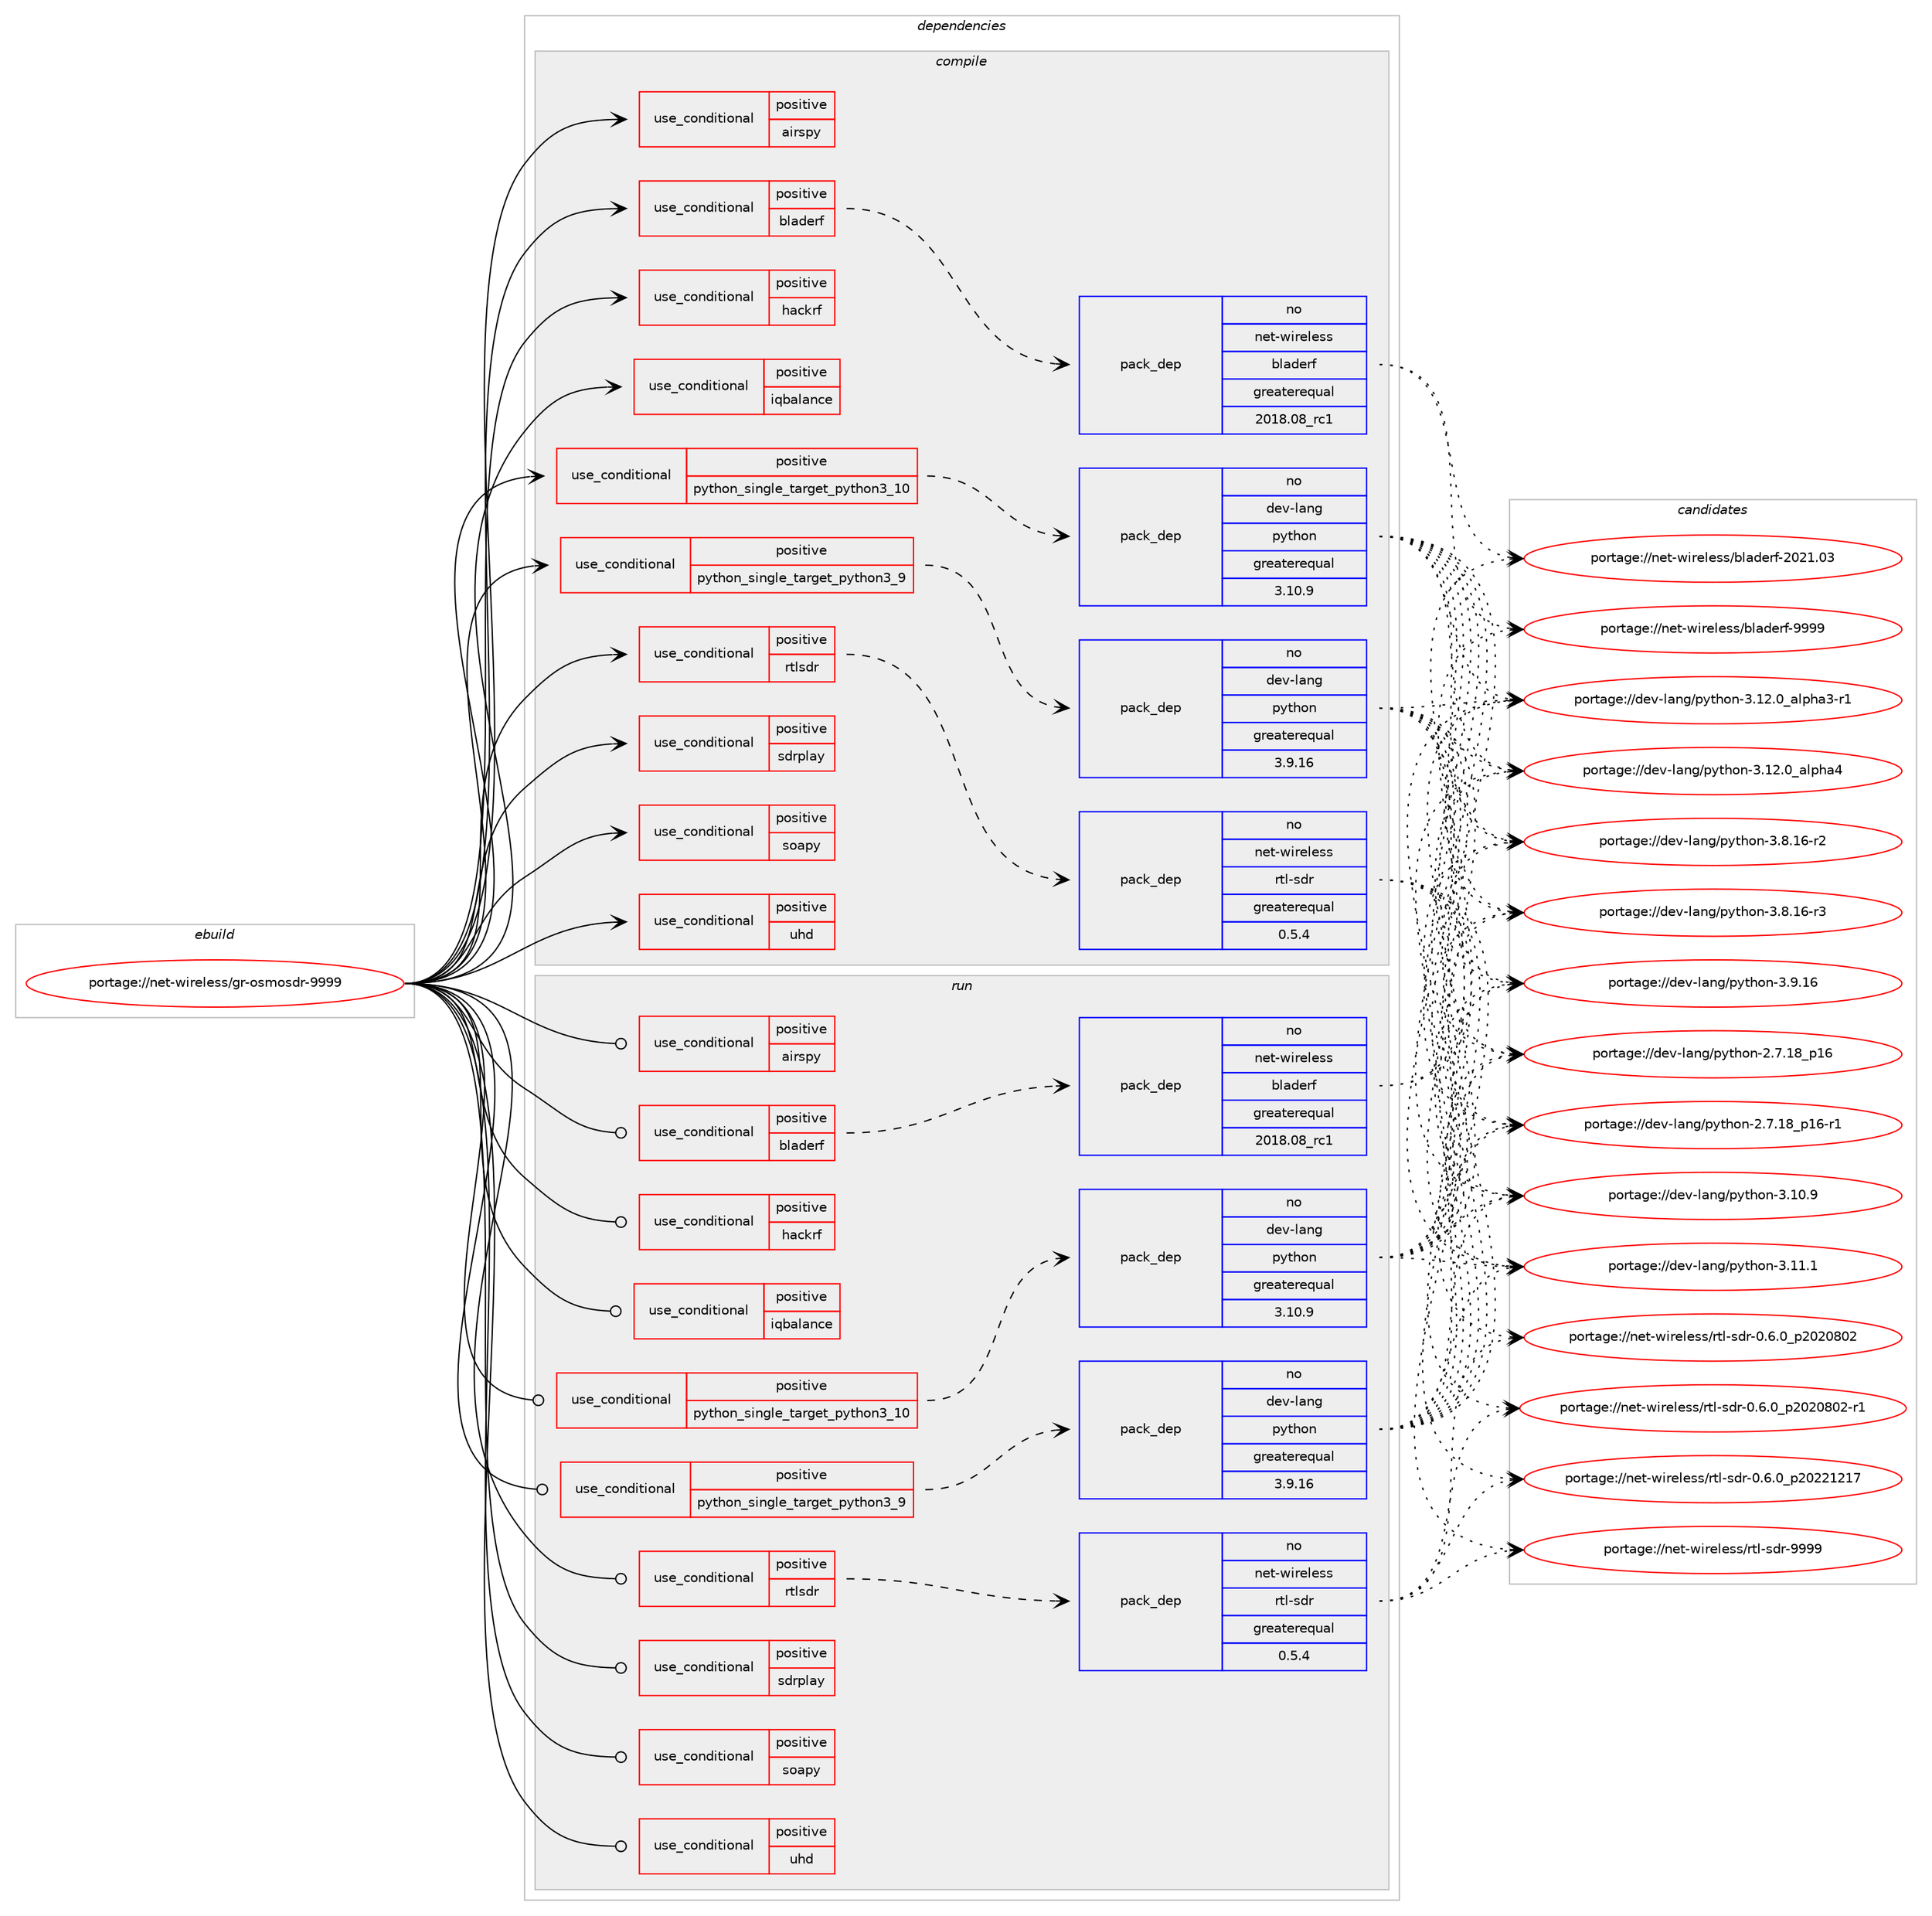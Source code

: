 digraph prolog {

# *************
# Graph options
# *************

newrank=true;
concentrate=true;
compound=true;
graph [rankdir=LR,fontname=Helvetica,fontsize=10,ranksep=1.5];#, ranksep=2.5, nodesep=0.2];
edge  [arrowhead=vee];
node  [fontname=Helvetica,fontsize=10];

# **********
# The ebuild
# **********

subgraph cluster_leftcol {
color=gray;
rank=same;
label=<<i>ebuild</i>>;
id [label="portage://net-wireless/gr-osmosdr-9999", color=red, width=4, href="../net-wireless/gr-osmosdr-9999.svg"];
}

# ****************
# The dependencies
# ****************

subgraph cluster_midcol {
color=gray;
label=<<i>dependencies</i>>;
subgraph cluster_compile {
fillcolor="#eeeeee";
style=filled;
label=<<i>compile</i>>;
subgraph cond874 {
dependency1453 [label=<<TABLE BORDER="0" CELLBORDER="1" CELLSPACING="0" CELLPADDING="4"><TR><TD ROWSPAN="3" CELLPADDING="10">use_conditional</TD></TR><TR><TD>positive</TD></TR><TR><TD>airspy</TD></TR></TABLE>>, shape=none, color=red];
# *** BEGIN UNKNOWN DEPENDENCY TYPE (TODO) ***
# dependency1453 -> package_dependency(portage://net-wireless/gr-osmosdr-9999,install,no,net-wireless,airspy,none,[,,],[],[])
# *** END UNKNOWN DEPENDENCY TYPE (TODO) ***

}
id:e -> dependency1453:w [weight=20,style="solid",arrowhead="vee"];
subgraph cond875 {
dependency1454 [label=<<TABLE BORDER="0" CELLBORDER="1" CELLSPACING="0" CELLPADDING="4"><TR><TD ROWSPAN="3" CELLPADDING="10">use_conditional</TD></TR><TR><TD>positive</TD></TR><TR><TD>bladerf</TD></TR></TABLE>>, shape=none, color=red];
subgraph pack548 {
dependency1455 [label=<<TABLE BORDER="0" CELLBORDER="1" CELLSPACING="0" CELLPADDING="4" WIDTH="220"><TR><TD ROWSPAN="6" CELLPADDING="30">pack_dep</TD></TR><TR><TD WIDTH="110">no</TD></TR><TR><TD>net-wireless</TD></TR><TR><TD>bladerf</TD></TR><TR><TD>greaterequal</TD></TR><TR><TD>2018.08_rc1</TD></TR></TABLE>>, shape=none, color=blue];
}
dependency1454:e -> dependency1455:w [weight=20,style="dashed",arrowhead="vee"];
}
id:e -> dependency1454:w [weight=20,style="solid",arrowhead="vee"];
subgraph cond876 {
dependency1456 [label=<<TABLE BORDER="0" CELLBORDER="1" CELLSPACING="0" CELLPADDING="4"><TR><TD ROWSPAN="3" CELLPADDING="10">use_conditional</TD></TR><TR><TD>positive</TD></TR><TR><TD>hackrf</TD></TR></TABLE>>, shape=none, color=red];
# *** BEGIN UNKNOWN DEPENDENCY TYPE (TODO) ***
# dependency1456 -> package_dependency(portage://net-wireless/gr-osmosdr-9999,install,no,net-libs,libhackrf,none,[,,],any_same_slot,[])
# *** END UNKNOWN DEPENDENCY TYPE (TODO) ***

}
id:e -> dependency1456:w [weight=20,style="solid",arrowhead="vee"];
subgraph cond877 {
dependency1457 [label=<<TABLE BORDER="0" CELLBORDER="1" CELLSPACING="0" CELLPADDING="4"><TR><TD ROWSPAN="3" CELLPADDING="10">use_conditional</TD></TR><TR><TD>positive</TD></TR><TR><TD>iqbalance</TD></TR></TABLE>>, shape=none, color=red];
# *** BEGIN UNKNOWN DEPENDENCY TYPE (TODO) ***
# dependency1457 -> package_dependency(portage://net-wireless/gr-osmosdr-9999,install,no,net-wireless,gr-iqbal,none,[,,],any_same_slot,[use(optenable(python_single_target_python3_9),negative),use(optenable(python_single_target_python3_10),negative)])
# *** END UNKNOWN DEPENDENCY TYPE (TODO) ***

}
id:e -> dependency1457:w [weight=20,style="solid",arrowhead="vee"];
subgraph cond878 {
dependency1458 [label=<<TABLE BORDER="0" CELLBORDER="1" CELLSPACING="0" CELLPADDING="4"><TR><TD ROWSPAN="3" CELLPADDING="10">use_conditional</TD></TR><TR><TD>positive</TD></TR><TR><TD>python_single_target_python3_10</TD></TR></TABLE>>, shape=none, color=red];
subgraph pack549 {
dependency1459 [label=<<TABLE BORDER="0" CELLBORDER="1" CELLSPACING="0" CELLPADDING="4" WIDTH="220"><TR><TD ROWSPAN="6" CELLPADDING="30">pack_dep</TD></TR><TR><TD WIDTH="110">no</TD></TR><TR><TD>dev-lang</TD></TR><TR><TD>python</TD></TR><TR><TD>greaterequal</TD></TR><TR><TD>3.10.9</TD></TR></TABLE>>, shape=none, color=blue];
}
dependency1458:e -> dependency1459:w [weight=20,style="dashed",arrowhead="vee"];
}
id:e -> dependency1458:w [weight=20,style="solid",arrowhead="vee"];
subgraph cond879 {
dependency1460 [label=<<TABLE BORDER="0" CELLBORDER="1" CELLSPACING="0" CELLPADDING="4"><TR><TD ROWSPAN="3" CELLPADDING="10">use_conditional</TD></TR><TR><TD>positive</TD></TR><TR><TD>python_single_target_python3_9</TD></TR></TABLE>>, shape=none, color=red];
subgraph pack550 {
dependency1461 [label=<<TABLE BORDER="0" CELLBORDER="1" CELLSPACING="0" CELLPADDING="4" WIDTH="220"><TR><TD ROWSPAN="6" CELLPADDING="30">pack_dep</TD></TR><TR><TD WIDTH="110">no</TD></TR><TR><TD>dev-lang</TD></TR><TR><TD>python</TD></TR><TR><TD>greaterequal</TD></TR><TR><TD>3.9.16</TD></TR></TABLE>>, shape=none, color=blue];
}
dependency1460:e -> dependency1461:w [weight=20,style="dashed",arrowhead="vee"];
}
id:e -> dependency1460:w [weight=20,style="solid",arrowhead="vee"];
subgraph cond880 {
dependency1462 [label=<<TABLE BORDER="0" CELLBORDER="1" CELLSPACING="0" CELLPADDING="4"><TR><TD ROWSPAN="3" CELLPADDING="10">use_conditional</TD></TR><TR><TD>positive</TD></TR><TR><TD>rtlsdr</TD></TR></TABLE>>, shape=none, color=red];
subgraph pack551 {
dependency1463 [label=<<TABLE BORDER="0" CELLBORDER="1" CELLSPACING="0" CELLPADDING="4" WIDTH="220"><TR><TD ROWSPAN="6" CELLPADDING="30">pack_dep</TD></TR><TR><TD WIDTH="110">no</TD></TR><TR><TD>net-wireless</TD></TR><TR><TD>rtl-sdr</TD></TR><TR><TD>greaterequal</TD></TR><TR><TD>0.5.4</TD></TR></TABLE>>, shape=none, color=blue];
}
dependency1462:e -> dependency1463:w [weight=20,style="dashed",arrowhead="vee"];
}
id:e -> dependency1462:w [weight=20,style="solid",arrowhead="vee"];
subgraph cond881 {
dependency1464 [label=<<TABLE BORDER="0" CELLBORDER="1" CELLSPACING="0" CELLPADDING="4"><TR><TD ROWSPAN="3" CELLPADDING="10">use_conditional</TD></TR><TR><TD>positive</TD></TR><TR><TD>sdrplay</TD></TR></TABLE>>, shape=none, color=red];
# *** BEGIN UNKNOWN DEPENDENCY TYPE (TODO) ***
# dependency1464 -> package_dependency(portage://net-wireless/gr-osmosdr-9999,install,no,net-wireless,sdrplay,none,[,,],[],[])
# *** END UNKNOWN DEPENDENCY TYPE (TODO) ***

}
id:e -> dependency1464:w [weight=20,style="solid",arrowhead="vee"];
subgraph cond882 {
dependency1465 [label=<<TABLE BORDER="0" CELLBORDER="1" CELLSPACING="0" CELLPADDING="4"><TR><TD ROWSPAN="3" CELLPADDING="10">use_conditional</TD></TR><TR><TD>positive</TD></TR><TR><TD>soapy</TD></TR></TABLE>>, shape=none, color=red];
# *** BEGIN UNKNOWN DEPENDENCY TYPE (TODO) ***
# dependency1465 -> package_dependency(portage://net-wireless/gr-osmosdr-9999,install,no,net-wireless,soapysdr,none,[,,],any_same_slot,[])
# *** END UNKNOWN DEPENDENCY TYPE (TODO) ***

}
id:e -> dependency1465:w [weight=20,style="solid",arrowhead="vee"];
subgraph cond883 {
dependency1466 [label=<<TABLE BORDER="0" CELLBORDER="1" CELLSPACING="0" CELLPADDING="4"><TR><TD ROWSPAN="3" CELLPADDING="10">use_conditional</TD></TR><TR><TD>positive</TD></TR><TR><TD>uhd</TD></TR></TABLE>>, shape=none, color=red];
# *** BEGIN UNKNOWN DEPENDENCY TYPE (TODO) ***
# dependency1466 -> package_dependency(portage://net-wireless/gr-osmosdr-9999,install,no,net-wireless,uhd,none,[,,],any_same_slot,[use(optenable(python_single_target_python3_9),negative),use(optenable(python_single_target_python3_10),negative)])
# *** END UNKNOWN DEPENDENCY TYPE (TODO) ***

}
id:e -> dependency1466:w [weight=20,style="solid",arrowhead="vee"];
# *** BEGIN UNKNOWN DEPENDENCY TYPE (TODO) ***
# id -> package_dependency(portage://net-wireless/gr-osmosdr-9999,install,no,dev-libs,boost,none,[,,],any_same_slot,[])
# *** END UNKNOWN DEPENDENCY TYPE (TODO) ***

# *** BEGIN UNKNOWN DEPENDENCY TYPE (TODO) ***
# id -> package_dependency(portage://net-wireless/gr-osmosdr-9999,install,no,net-wireless,gnuradio,none,[,,],[slot(0),equal],[use(optenable(python_single_target_python3_9),negative),use(optenable(python_single_target_python3_10),negative)])
# *** END UNKNOWN DEPENDENCY TYPE (TODO) ***

# *** BEGIN UNKNOWN DEPENDENCY TYPE (TODO) ***
# id -> package_dependency(portage://net-wireless/gr-osmosdr-9999,install,no,sci-libs,volk,none,[,,],any_same_slot,[])
# *** END UNKNOWN DEPENDENCY TYPE (TODO) ***

}
subgraph cluster_compileandrun {
fillcolor="#eeeeee";
style=filled;
label=<<i>compile and run</i>>;
}
subgraph cluster_run {
fillcolor="#eeeeee";
style=filled;
label=<<i>run</i>>;
subgraph cond884 {
dependency1467 [label=<<TABLE BORDER="0" CELLBORDER="1" CELLSPACING="0" CELLPADDING="4"><TR><TD ROWSPAN="3" CELLPADDING="10">use_conditional</TD></TR><TR><TD>positive</TD></TR><TR><TD>airspy</TD></TR></TABLE>>, shape=none, color=red];
# *** BEGIN UNKNOWN DEPENDENCY TYPE (TODO) ***
# dependency1467 -> package_dependency(portage://net-wireless/gr-osmosdr-9999,run,no,net-wireless,airspy,none,[,,],[],[])
# *** END UNKNOWN DEPENDENCY TYPE (TODO) ***

}
id:e -> dependency1467:w [weight=20,style="solid",arrowhead="odot"];
subgraph cond885 {
dependency1468 [label=<<TABLE BORDER="0" CELLBORDER="1" CELLSPACING="0" CELLPADDING="4"><TR><TD ROWSPAN="3" CELLPADDING="10">use_conditional</TD></TR><TR><TD>positive</TD></TR><TR><TD>bladerf</TD></TR></TABLE>>, shape=none, color=red];
subgraph pack552 {
dependency1469 [label=<<TABLE BORDER="0" CELLBORDER="1" CELLSPACING="0" CELLPADDING="4" WIDTH="220"><TR><TD ROWSPAN="6" CELLPADDING="30">pack_dep</TD></TR><TR><TD WIDTH="110">no</TD></TR><TR><TD>net-wireless</TD></TR><TR><TD>bladerf</TD></TR><TR><TD>greaterequal</TD></TR><TR><TD>2018.08_rc1</TD></TR></TABLE>>, shape=none, color=blue];
}
dependency1468:e -> dependency1469:w [weight=20,style="dashed",arrowhead="vee"];
}
id:e -> dependency1468:w [weight=20,style="solid",arrowhead="odot"];
subgraph cond886 {
dependency1470 [label=<<TABLE BORDER="0" CELLBORDER="1" CELLSPACING="0" CELLPADDING="4"><TR><TD ROWSPAN="3" CELLPADDING="10">use_conditional</TD></TR><TR><TD>positive</TD></TR><TR><TD>hackrf</TD></TR></TABLE>>, shape=none, color=red];
# *** BEGIN UNKNOWN DEPENDENCY TYPE (TODO) ***
# dependency1470 -> package_dependency(portage://net-wireless/gr-osmosdr-9999,run,no,net-libs,libhackrf,none,[,,],any_same_slot,[])
# *** END UNKNOWN DEPENDENCY TYPE (TODO) ***

}
id:e -> dependency1470:w [weight=20,style="solid",arrowhead="odot"];
subgraph cond887 {
dependency1471 [label=<<TABLE BORDER="0" CELLBORDER="1" CELLSPACING="0" CELLPADDING="4"><TR><TD ROWSPAN="3" CELLPADDING="10">use_conditional</TD></TR><TR><TD>positive</TD></TR><TR><TD>iqbalance</TD></TR></TABLE>>, shape=none, color=red];
# *** BEGIN UNKNOWN DEPENDENCY TYPE (TODO) ***
# dependency1471 -> package_dependency(portage://net-wireless/gr-osmosdr-9999,run,no,net-wireless,gr-iqbal,none,[,,],any_same_slot,[use(optenable(python_single_target_python3_9),negative),use(optenable(python_single_target_python3_10),negative)])
# *** END UNKNOWN DEPENDENCY TYPE (TODO) ***

}
id:e -> dependency1471:w [weight=20,style="solid",arrowhead="odot"];
subgraph cond888 {
dependency1472 [label=<<TABLE BORDER="0" CELLBORDER="1" CELLSPACING="0" CELLPADDING="4"><TR><TD ROWSPAN="3" CELLPADDING="10">use_conditional</TD></TR><TR><TD>positive</TD></TR><TR><TD>python_single_target_python3_10</TD></TR></TABLE>>, shape=none, color=red];
subgraph pack553 {
dependency1473 [label=<<TABLE BORDER="0" CELLBORDER="1" CELLSPACING="0" CELLPADDING="4" WIDTH="220"><TR><TD ROWSPAN="6" CELLPADDING="30">pack_dep</TD></TR><TR><TD WIDTH="110">no</TD></TR><TR><TD>dev-lang</TD></TR><TR><TD>python</TD></TR><TR><TD>greaterequal</TD></TR><TR><TD>3.10.9</TD></TR></TABLE>>, shape=none, color=blue];
}
dependency1472:e -> dependency1473:w [weight=20,style="dashed",arrowhead="vee"];
}
id:e -> dependency1472:w [weight=20,style="solid",arrowhead="odot"];
subgraph cond889 {
dependency1474 [label=<<TABLE BORDER="0" CELLBORDER="1" CELLSPACING="0" CELLPADDING="4"><TR><TD ROWSPAN="3" CELLPADDING="10">use_conditional</TD></TR><TR><TD>positive</TD></TR><TR><TD>python_single_target_python3_9</TD></TR></TABLE>>, shape=none, color=red];
subgraph pack554 {
dependency1475 [label=<<TABLE BORDER="0" CELLBORDER="1" CELLSPACING="0" CELLPADDING="4" WIDTH="220"><TR><TD ROWSPAN="6" CELLPADDING="30">pack_dep</TD></TR><TR><TD WIDTH="110">no</TD></TR><TR><TD>dev-lang</TD></TR><TR><TD>python</TD></TR><TR><TD>greaterequal</TD></TR><TR><TD>3.9.16</TD></TR></TABLE>>, shape=none, color=blue];
}
dependency1474:e -> dependency1475:w [weight=20,style="dashed",arrowhead="vee"];
}
id:e -> dependency1474:w [weight=20,style="solid",arrowhead="odot"];
subgraph cond890 {
dependency1476 [label=<<TABLE BORDER="0" CELLBORDER="1" CELLSPACING="0" CELLPADDING="4"><TR><TD ROWSPAN="3" CELLPADDING="10">use_conditional</TD></TR><TR><TD>positive</TD></TR><TR><TD>rtlsdr</TD></TR></TABLE>>, shape=none, color=red];
subgraph pack555 {
dependency1477 [label=<<TABLE BORDER="0" CELLBORDER="1" CELLSPACING="0" CELLPADDING="4" WIDTH="220"><TR><TD ROWSPAN="6" CELLPADDING="30">pack_dep</TD></TR><TR><TD WIDTH="110">no</TD></TR><TR><TD>net-wireless</TD></TR><TR><TD>rtl-sdr</TD></TR><TR><TD>greaterequal</TD></TR><TR><TD>0.5.4</TD></TR></TABLE>>, shape=none, color=blue];
}
dependency1476:e -> dependency1477:w [weight=20,style="dashed",arrowhead="vee"];
}
id:e -> dependency1476:w [weight=20,style="solid",arrowhead="odot"];
subgraph cond891 {
dependency1478 [label=<<TABLE BORDER="0" CELLBORDER="1" CELLSPACING="0" CELLPADDING="4"><TR><TD ROWSPAN="3" CELLPADDING="10">use_conditional</TD></TR><TR><TD>positive</TD></TR><TR><TD>sdrplay</TD></TR></TABLE>>, shape=none, color=red];
# *** BEGIN UNKNOWN DEPENDENCY TYPE (TODO) ***
# dependency1478 -> package_dependency(portage://net-wireless/gr-osmosdr-9999,run,no,net-wireless,sdrplay,none,[,,],[],[])
# *** END UNKNOWN DEPENDENCY TYPE (TODO) ***

}
id:e -> dependency1478:w [weight=20,style="solid",arrowhead="odot"];
subgraph cond892 {
dependency1479 [label=<<TABLE BORDER="0" CELLBORDER="1" CELLSPACING="0" CELLPADDING="4"><TR><TD ROWSPAN="3" CELLPADDING="10">use_conditional</TD></TR><TR><TD>positive</TD></TR><TR><TD>soapy</TD></TR></TABLE>>, shape=none, color=red];
# *** BEGIN UNKNOWN DEPENDENCY TYPE (TODO) ***
# dependency1479 -> package_dependency(portage://net-wireless/gr-osmosdr-9999,run,no,net-wireless,soapysdr,none,[,,],any_same_slot,[])
# *** END UNKNOWN DEPENDENCY TYPE (TODO) ***

}
id:e -> dependency1479:w [weight=20,style="solid",arrowhead="odot"];
subgraph cond893 {
dependency1480 [label=<<TABLE BORDER="0" CELLBORDER="1" CELLSPACING="0" CELLPADDING="4"><TR><TD ROWSPAN="3" CELLPADDING="10">use_conditional</TD></TR><TR><TD>positive</TD></TR><TR><TD>uhd</TD></TR></TABLE>>, shape=none, color=red];
# *** BEGIN UNKNOWN DEPENDENCY TYPE (TODO) ***
# dependency1480 -> package_dependency(portage://net-wireless/gr-osmosdr-9999,run,no,net-wireless,uhd,none,[,,],any_same_slot,[use(optenable(python_single_target_python3_9),negative),use(optenable(python_single_target_python3_10),negative)])
# *** END UNKNOWN DEPENDENCY TYPE (TODO) ***

}
id:e -> dependency1480:w [weight=20,style="solid",arrowhead="odot"];
# *** BEGIN UNKNOWN DEPENDENCY TYPE (TODO) ***
# id -> package_dependency(portage://net-wireless/gr-osmosdr-9999,run,no,dev-libs,boost,none,[,,],any_same_slot,[])
# *** END UNKNOWN DEPENDENCY TYPE (TODO) ***

# *** BEGIN UNKNOWN DEPENDENCY TYPE (TODO) ***
# id -> package_dependency(portage://net-wireless/gr-osmosdr-9999,run,no,net-wireless,gnuradio,none,[,,],[slot(0),equal],[use(optenable(python_single_target_python3_9),negative),use(optenable(python_single_target_python3_10),negative)])
# *** END UNKNOWN DEPENDENCY TYPE (TODO) ***

# *** BEGIN UNKNOWN DEPENDENCY TYPE (TODO) ***
# id -> package_dependency(portage://net-wireless/gr-osmosdr-9999,run,no,sci-libs,volk,none,[,,],any_same_slot,[])
# *** END UNKNOWN DEPENDENCY TYPE (TODO) ***

}
}

# **************
# The candidates
# **************

subgraph cluster_choices {
rank=same;
color=gray;
label=<<i>candidates</i>>;

subgraph choice548 {
color=black;
nodesep=1;
choice110101116451191051141011081011151154798108971001011141024550485049464851 [label="portage://net-wireless/bladerf-2021.03", color=red, width=4,href="../net-wireless/bladerf-2021.03.svg"];
choice110101116451191051141011081011151154798108971001011141024557575757 [label="portage://net-wireless/bladerf-9999", color=red, width=4,href="../net-wireless/bladerf-9999.svg"];
dependency1455:e -> choice110101116451191051141011081011151154798108971001011141024550485049464851:w [style=dotted,weight="100"];
dependency1455:e -> choice110101116451191051141011081011151154798108971001011141024557575757:w [style=dotted,weight="100"];
}
subgraph choice549 {
color=black;
nodesep=1;
choice10010111845108971101034711212111610411111045504655464956951124954 [label="portage://dev-lang/python-2.7.18_p16", color=red, width=4,href="../dev-lang/python-2.7.18_p16.svg"];
choice100101118451089711010347112121116104111110455046554649569511249544511449 [label="portage://dev-lang/python-2.7.18_p16-r1", color=red, width=4,href="../dev-lang/python-2.7.18_p16-r1.svg"];
choice10010111845108971101034711212111610411111045514649484657 [label="portage://dev-lang/python-3.10.9", color=red, width=4,href="../dev-lang/python-3.10.9.svg"];
choice10010111845108971101034711212111610411111045514649494649 [label="portage://dev-lang/python-3.11.1", color=red, width=4,href="../dev-lang/python-3.11.1.svg"];
choice10010111845108971101034711212111610411111045514649504648959710811210497514511449 [label="portage://dev-lang/python-3.12.0_alpha3-r1", color=red, width=4,href="../dev-lang/python-3.12.0_alpha3-r1.svg"];
choice1001011184510897110103471121211161041111104551464950464895971081121049752 [label="portage://dev-lang/python-3.12.0_alpha4", color=red, width=4,href="../dev-lang/python-3.12.0_alpha4.svg"];
choice100101118451089711010347112121116104111110455146564649544511450 [label="portage://dev-lang/python-3.8.16-r2", color=red, width=4,href="../dev-lang/python-3.8.16-r2.svg"];
choice100101118451089711010347112121116104111110455146564649544511451 [label="portage://dev-lang/python-3.8.16-r3", color=red, width=4,href="../dev-lang/python-3.8.16-r3.svg"];
choice10010111845108971101034711212111610411111045514657464954 [label="portage://dev-lang/python-3.9.16", color=red, width=4,href="../dev-lang/python-3.9.16.svg"];
dependency1459:e -> choice10010111845108971101034711212111610411111045504655464956951124954:w [style=dotted,weight="100"];
dependency1459:e -> choice100101118451089711010347112121116104111110455046554649569511249544511449:w [style=dotted,weight="100"];
dependency1459:e -> choice10010111845108971101034711212111610411111045514649484657:w [style=dotted,weight="100"];
dependency1459:e -> choice10010111845108971101034711212111610411111045514649494649:w [style=dotted,weight="100"];
dependency1459:e -> choice10010111845108971101034711212111610411111045514649504648959710811210497514511449:w [style=dotted,weight="100"];
dependency1459:e -> choice1001011184510897110103471121211161041111104551464950464895971081121049752:w [style=dotted,weight="100"];
dependency1459:e -> choice100101118451089711010347112121116104111110455146564649544511450:w [style=dotted,weight="100"];
dependency1459:e -> choice100101118451089711010347112121116104111110455146564649544511451:w [style=dotted,weight="100"];
dependency1459:e -> choice10010111845108971101034711212111610411111045514657464954:w [style=dotted,weight="100"];
}
subgraph choice550 {
color=black;
nodesep=1;
choice10010111845108971101034711212111610411111045504655464956951124954 [label="portage://dev-lang/python-2.7.18_p16", color=red, width=4,href="../dev-lang/python-2.7.18_p16.svg"];
choice100101118451089711010347112121116104111110455046554649569511249544511449 [label="portage://dev-lang/python-2.7.18_p16-r1", color=red, width=4,href="../dev-lang/python-2.7.18_p16-r1.svg"];
choice10010111845108971101034711212111610411111045514649484657 [label="portage://dev-lang/python-3.10.9", color=red, width=4,href="../dev-lang/python-3.10.9.svg"];
choice10010111845108971101034711212111610411111045514649494649 [label="portage://dev-lang/python-3.11.1", color=red, width=4,href="../dev-lang/python-3.11.1.svg"];
choice10010111845108971101034711212111610411111045514649504648959710811210497514511449 [label="portage://dev-lang/python-3.12.0_alpha3-r1", color=red, width=4,href="../dev-lang/python-3.12.0_alpha3-r1.svg"];
choice1001011184510897110103471121211161041111104551464950464895971081121049752 [label="portage://dev-lang/python-3.12.0_alpha4", color=red, width=4,href="../dev-lang/python-3.12.0_alpha4.svg"];
choice100101118451089711010347112121116104111110455146564649544511450 [label="portage://dev-lang/python-3.8.16-r2", color=red, width=4,href="../dev-lang/python-3.8.16-r2.svg"];
choice100101118451089711010347112121116104111110455146564649544511451 [label="portage://dev-lang/python-3.8.16-r3", color=red, width=4,href="../dev-lang/python-3.8.16-r3.svg"];
choice10010111845108971101034711212111610411111045514657464954 [label="portage://dev-lang/python-3.9.16", color=red, width=4,href="../dev-lang/python-3.9.16.svg"];
dependency1461:e -> choice10010111845108971101034711212111610411111045504655464956951124954:w [style=dotted,weight="100"];
dependency1461:e -> choice100101118451089711010347112121116104111110455046554649569511249544511449:w [style=dotted,weight="100"];
dependency1461:e -> choice10010111845108971101034711212111610411111045514649484657:w [style=dotted,weight="100"];
dependency1461:e -> choice10010111845108971101034711212111610411111045514649494649:w [style=dotted,weight="100"];
dependency1461:e -> choice10010111845108971101034711212111610411111045514649504648959710811210497514511449:w [style=dotted,weight="100"];
dependency1461:e -> choice1001011184510897110103471121211161041111104551464950464895971081121049752:w [style=dotted,weight="100"];
dependency1461:e -> choice100101118451089711010347112121116104111110455146564649544511450:w [style=dotted,weight="100"];
dependency1461:e -> choice100101118451089711010347112121116104111110455146564649544511451:w [style=dotted,weight="100"];
dependency1461:e -> choice10010111845108971101034711212111610411111045514657464954:w [style=dotted,weight="100"];
}
subgraph choice551 {
color=black;
nodesep=1;
choice1101011164511910511410110810111511547114116108451151001144548465446489511250485048564850 [label="portage://net-wireless/rtl-sdr-0.6.0_p2020802", color=red, width=4,href="../net-wireless/rtl-sdr-0.6.0_p2020802.svg"];
choice11010111645119105114101108101115115471141161084511510011445484654464895112504850485648504511449 [label="portage://net-wireless/rtl-sdr-0.6.0_p2020802-r1", color=red, width=4,href="../net-wireless/rtl-sdr-0.6.0_p2020802-r1.svg"];
choice110101116451191051141011081011151154711411610845115100114454846544648951125048505049504955 [label="portage://net-wireless/rtl-sdr-0.6.0_p20221217", color=red, width=4,href="../net-wireless/rtl-sdr-0.6.0_p20221217.svg"];
choice1101011164511910511410110810111511547114116108451151001144557575757 [label="portage://net-wireless/rtl-sdr-9999", color=red, width=4,href="../net-wireless/rtl-sdr-9999.svg"];
dependency1463:e -> choice1101011164511910511410110810111511547114116108451151001144548465446489511250485048564850:w [style=dotted,weight="100"];
dependency1463:e -> choice11010111645119105114101108101115115471141161084511510011445484654464895112504850485648504511449:w [style=dotted,weight="100"];
dependency1463:e -> choice110101116451191051141011081011151154711411610845115100114454846544648951125048505049504955:w [style=dotted,weight="100"];
dependency1463:e -> choice1101011164511910511410110810111511547114116108451151001144557575757:w [style=dotted,weight="100"];
}
subgraph choice552 {
color=black;
nodesep=1;
choice110101116451191051141011081011151154798108971001011141024550485049464851 [label="portage://net-wireless/bladerf-2021.03", color=red, width=4,href="../net-wireless/bladerf-2021.03.svg"];
choice110101116451191051141011081011151154798108971001011141024557575757 [label="portage://net-wireless/bladerf-9999", color=red, width=4,href="../net-wireless/bladerf-9999.svg"];
dependency1469:e -> choice110101116451191051141011081011151154798108971001011141024550485049464851:w [style=dotted,weight="100"];
dependency1469:e -> choice110101116451191051141011081011151154798108971001011141024557575757:w [style=dotted,weight="100"];
}
subgraph choice553 {
color=black;
nodesep=1;
choice10010111845108971101034711212111610411111045504655464956951124954 [label="portage://dev-lang/python-2.7.18_p16", color=red, width=4,href="../dev-lang/python-2.7.18_p16.svg"];
choice100101118451089711010347112121116104111110455046554649569511249544511449 [label="portage://dev-lang/python-2.7.18_p16-r1", color=red, width=4,href="../dev-lang/python-2.7.18_p16-r1.svg"];
choice10010111845108971101034711212111610411111045514649484657 [label="portage://dev-lang/python-3.10.9", color=red, width=4,href="../dev-lang/python-3.10.9.svg"];
choice10010111845108971101034711212111610411111045514649494649 [label="portage://dev-lang/python-3.11.1", color=red, width=4,href="../dev-lang/python-3.11.1.svg"];
choice10010111845108971101034711212111610411111045514649504648959710811210497514511449 [label="portage://dev-lang/python-3.12.0_alpha3-r1", color=red, width=4,href="../dev-lang/python-3.12.0_alpha3-r1.svg"];
choice1001011184510897110103471121211161041111104551464950464895971081121049752 [label="portage://dev-lang/python-3.12.0_alpha4", color=red, width=4,href="../dev-lang/python-3.12.0_alpha4.svg"];
choice100101118451089711010347112121116104111110455146564649544511450 [label="portage://dev-lang/python-3.8.16-r2", color=red, width=4,href="../dev-lang/python-3.8.16-r2.svg"];
choice100101118451089711010347112121116104111110455146564649544511451 [label="portage://dev-lang/python-3.8.16-r3", color=red, width=4,href="../dev-lang/python-3.8.16-r3.svg"];
choice10010111845108971101034711212111610411111045514657464954 [label="portage://dev-lang/python-3.9.16", color=red, width=4,href="../dev-lang/python-3.9.16.svg"];
dependency1473:e -> choice10010111845108971101034711212111610411111045504655464956951124954:w [style=dotted,weight="100"];
dependency1473:e -> choice100101118451089711010347112121116104111110455046554649569511249544511449:w [style=dotted,weight="100"];
dependency1473:e -> choice10010111845108971101034711212111610411111045514649484657:w [style=dotted,weight="100"];
dependency1473:e -> choice10010111845108971101034711212111610411111045514649494649:w [style=dotted,weight="100"];
dependency1473:e -> choice10010111845108971101034711212111610411111045514649504648959710811210497514511449:w [style=dotted,weight="100"];
dependency1473:e -> choice1001011184510897110103471121211161041111104551464950464895971081121049752:w [style=dotted,weight="100"];
dependency1473:e -> choice100101118451089711010347112121116104111110455146564649544511450:w [style=dotted,weight="100"];
dependency1473:e -> choice100101118451089711010347112121116104111110455146564649544511451:w [style=dotted,weight="100"];
dependency1473:e -> choice10010111845108971101034711212111610411111045514657464954:w [style=dotted,weight="100"];
}
subgraph choice554 {
color=black;
nodesep=1;
choice10010111845108971101034711212111610411111045504655464956951124954 [label="portage://dev-lang/python-2.7.18_p16", color=red, width=4,href="../dev-lang/python-2.7.18_p16.svg"];
choice100101118451089711010347112121116104111110455046554649569511249544511449 [label="portage://dev-lang/python-2.7.18_p16-r1", color=red, width=4,href="../dev-lang/python-2.7.18_p16-r1.svg"];
choice10010111845108971101034711212111610411111045514649484657 [label="portage://dev-lang/python-3.10.9", color=red, width=4,href="../dev-lang/python-3.10.9.svg"];
choice10010111845108971101034711212111610411111045514649494649 [label="portage://dev-lang/python-3.11.1", color=red, width=4,href="../dev-lang/python-3.11.1.svg"];
choice10010111845108971101034711212111610411111045514649504648959710811210497514511449 [label="portage://dev-lang/python-3.12.0_alpha3-r1", color=red, width=4,href="../dev-lang/python-3.12.0_alpha3-r1.svg"];
choice1001011184510897110103471121211161041111104551464950464895971081121049752 [label="portage://dev-lang/python-3.12.0_alpha4", color=red, width=4,href="../dev-lang/python-3.12.0_alpha4.svg"];
choice100101118451089711010347112121116104111110455146564649544511450 [label="portage://dev-lang/python-3.8.16-r2", color=red, width=4,href="../dev-lang/python-3.8.16-r2.svg"];
choice100101118451089711010347112121116104111110455146564649544511451 [label="portage://dev-lang/python-3.8.16-r3", color=red, width=4,href="../dev-lang/python-3.8.16-r3.svg"];
choice10010111845108971101034711212111610411111045514657464954 [label="portage://dev-lang/python-3.9.16", color=red, width=4,href="../dev-lang/python-3.9.16.svg"];
dependency1475:e -> choice10010111845108971101034711212111610411111045504655464956951124954:w [style=dotted,weight="100"];
dependency1475:e -> choice100101118451089711010347112121116104111110455046554649569511249544511449:w [style=dotted,weight="100"];
dependency1475:e -> choice10010111845108971101034711212111610411111045514649484657:w [style=dotted,weight="100"];
dependency1475:e -> choice10010111845108971101034711212111610411111045514649494649:w [style=dotted,weight="100"];
dependency1475:e -> choice10010111845108971101034711212111610411111045514649504648959710811210497514511449:w [style=dotted,weight="100"];
dependency1475:e -> choice1001011184510897110103471121211161041111104551464950464895971081121049752:w [style=dotted,weight="100"];
dependency1475:e -> choice100101118451089711010347112121116104111110455146564649544511450:w [style=dotted,weight="100"];
dependency1475:e -> choice100101118451089711010347112121116104111110455146564649544511451:w [style=dotted,weight="100"];
dependency1475:e -> choice10010111845108971101034711212111610411111045514657464954:w [style=dotted,weight="100"];
}
subgraph choice555 {
color=black;
nodesep=1;
choice1101011164511910511410110810111511547114116108451151001144548465446489511250485048564850 [label="portage://net-wireless/rtl-sdr-0.6.0_p2020802", color=red, width=4,href="../net-wireless/rtl-sdr-0.6.0_p2020802.svg"];
choice11010111645119105114101108101115115471141161084511510011445484654464895112504850485648504511449 [label="portage://net-wireless/rtl-sdr-0.6.0_p2020802-r1", color=red, width=4,href="../net-wireless/rtl-sdr-0.6.0_p2020802-r1.svg"];
choice110101116451191051141011081011151154711411610845115100114454846544648951125048505049504955 [label="portage://net-wireless/rtl-sdr-0.6.0_p20221217", color=red, width=4,href="../net-wireless/rtl-sdr-0.6.0_p20221217.svg"];
choice1101011164511910511410110810111511547114116108451151001144557575757 [label="portage://net-wireless/rtl-sdr-9999", color=red, width=4,href="../net-wireless/rtl-sdr-9999.svg"];
dependency1477:e -> choice1101011164511910511410110810111511547114116108451151001144548465446489511250485048564850:w [style=dotted,weight="100"];
dependency1477:e -> choice11010111645119105114101108101115115471141161084511510011445484654464895112504850485648504511449:w [style=dotted,weight="100"];
dependency1477:e -> choice110101116451191051141011081011151154711411610845115100114454846544648951125048505049504955:w [style=dotted,weight="100"];
dependency1477:e -> choice1101011164511910511410110810111511547114116108451151001144557575757:w [style=dotted,weight="100"];
}
}

}
